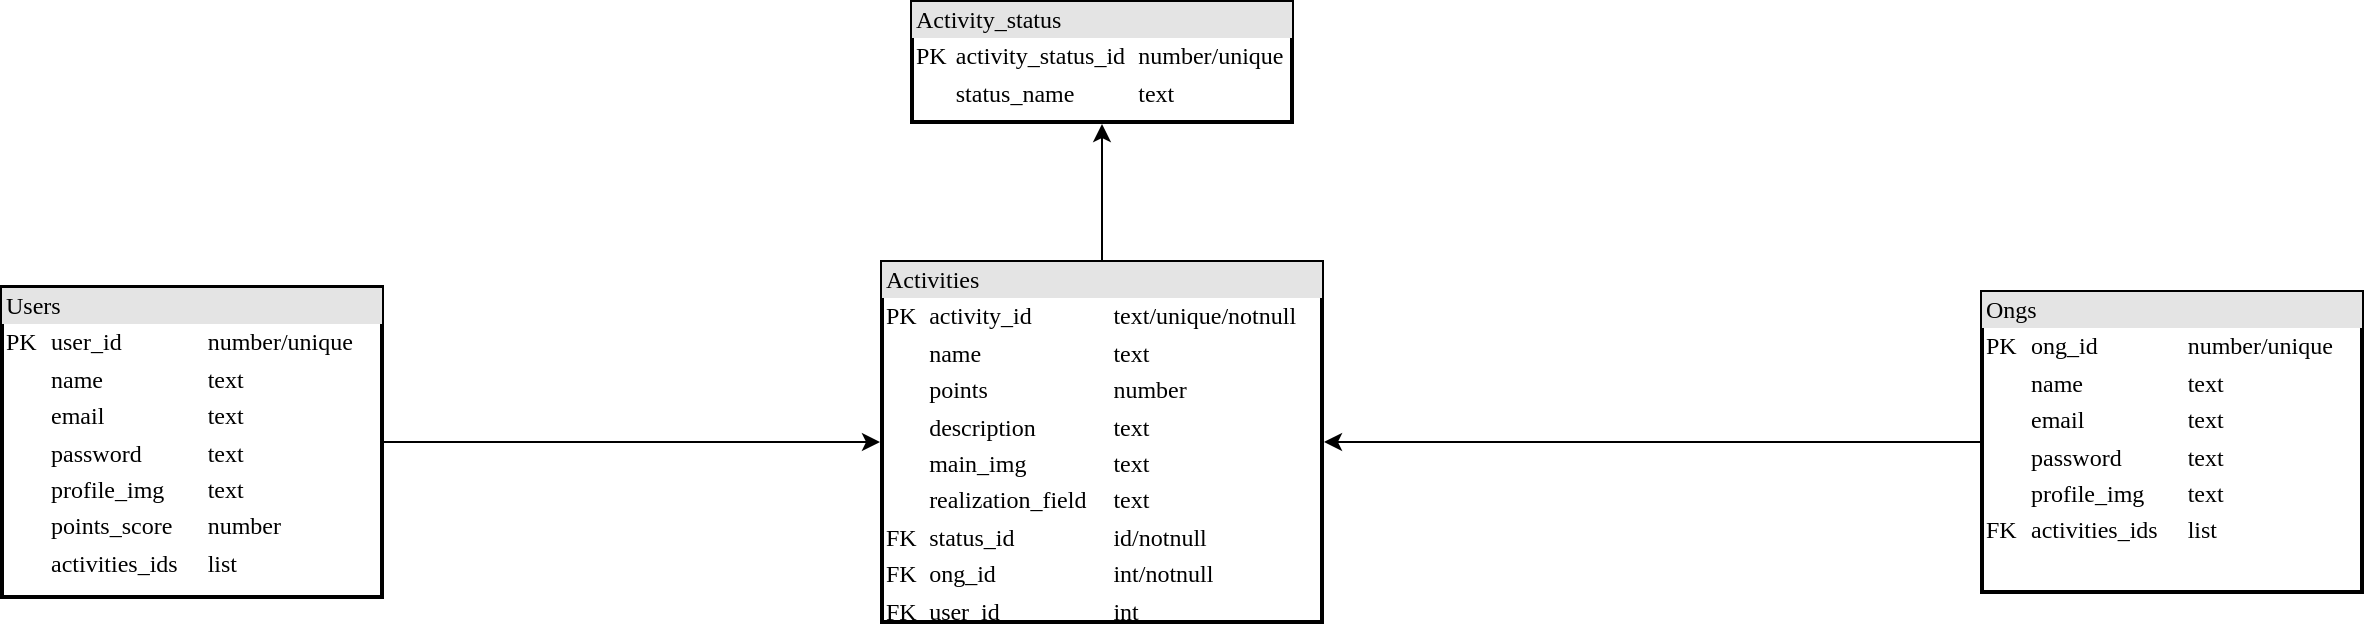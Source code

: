 <mxfile version="19.0.3" type="device"><diagram name="Page-1" id="2ca16b54-16f6-2749-3443-fa8db7711227"><mxGraphModel dx="827" dy="565" grid="1" gridSize="10" guides="1" tooltips="1" connect="1" arrows="1" fold="1" page="1" pageScale="1" pageWidth="1100" pageHeight="850" background="none" math="0" shadow="0"><root><mxCell id="0"/><mxCell id="1" parent="0"/><mxCell id="2ed32ef02a7f4228-19" style="edgeStyle=orthogonalEdgeStyle;html=1;dashed=1;labelBackgroundColor=none;startArrow=ERmandOne;endArrow=ERoneToMany;fontFamily=Verdana;fontSize=12;align=left;entryX=0;entryY=0.5;" parent="1" edge="1"><mxGeometry relative="1" as="geometry"><Array as="points"><mxPoint x="590" y="260"/><mxPoint x="710" y="260"/><mxPoint x="710" y="325"/></Array><mxPoint x="590" y="230" as="sourcePoint"/></mxGeometry></mxCell><mxCell id="2ed32ef02a7f4228-20" style="edgeStyle=orthogonalEdgeStyle;html=1;dashed=1;labelBackgroundColor=none;startArrow=ERmandOne;endArrow=ERoneToMany;fontFamily=Verdana;fontSize=12;align=left;" parent="1" edge="1"><mxGeometry relative="1" as="geometry"><mxPoint x="640" y="165" as="sourcePoint"/></mxGeometry></mxCell><mxCell id="2ed32ef02a7f4228-16" style="edgeStyle=orthogonalEdgeStyle;html=1;labelBackgroundColor=none;startArrow=ERmandOne;endArrow=ERoneToMany;fontFamily=Verdana;fontSize=12;align=left;" parent="1" edge="1"><mxGeometry relative="1" as="geometry"><mxPoint x="200" y="540" as="sourcePoint"/></mxGeometry></mxCell><mxCell id="2ed32ef02a7f4228-15" style="edgeStyle=orthogonalEdgeStyle;html=1;entryX=0.5;entryY=0;labelBackgroundColor=none;startArrow=ERmandOne;endArrow=ERoneToMany;fontFamily=Verdana;fontSize=12;align=left;" parent="1" edge="1"><mxGeometry relative="1" as="geometry"><mxPoint x="200" y="410" as="targetPoint"/></mxGeometry></mxCell><mxCell id="JL44rl4g1vEFvv_0FRTz-5" style="edgeStyle=orthogonalEdgeStyle;rounded=0;orthogonalLoop=1;jettySize=auto;html=1;entryX=1;entryY=0.5;entryDx=0;entryDy=0;" parent="1" source="2ed32ef02a7f4228-8" target="JL44rl4g1vEFvv_0FRTz-4" edge="1"><mxGeometry relative="1" as="geometry"/></mxCell><mxCell id="2ed32ef02a7f4228-8" value="&lt;div style=&quot;box-sizing: border-box ; width: 100% ; background: #e4e4e4 ; padding: 2px&quot;&gt;Ongs&lt;/div&gt;&lt;table style=&quot;width: 100% ; font-size: 1em&quot; cellpadding=&quot;2&quot; cellspacing=&quot;0&quot;&gt;&lt;tbody&gt;&lt;tr&gt;&lt;td&gt;PK&lt;/td&gt;&lt;td&gt;ong_id&lt;/td&gt;&lt;td&gt;number/unique&lt;/td&gt;&lt;/tr&gt;&lt;tr&gt;&lt;td&gt;&lt;br&gt;&lt;/td&gt;&lt;td&gt;name&lt;/td&gt;&lt;td&gt;text&lt;/td&gt;&lt;/tr&gt;&lt;tr&gt;&lt;td&gt;&lt;/td&gt;&lt;td&gt;email&lt;/td&gt;&lt;td&gt;text&lt;/td&gt;&lt;/tr&gt;&lt;tr&gt;&lt;td&gt;&lt;br&gt;&lt;/td&gt;&lt;td&gt;password&lt;br&gt;&lt;/td&gt;&lt;td&gt;text&lt;/td&gt;&lt;/tr&gt;&lt;tr&gt;&lt;td&gt;&lt;br&gt;&lt;/td&gt;&lt;td&gt;profile_img&lt;/td&gt;&lt;td&gt;text&lt;/td&gt;&lt;/tr&gt;&lt;tr&gt;&lt;td&gt;FK&lt;/td&gt;&lt;td&gt;activities_ids&lt;/td&gt;&lt;td&gt;list&lt;/td&gt;&lt;/tr&gt;&lt;/tbody&gt;&lt;/table&gt;" style="verticalAlign=top;align=left;overflow=fill;html=1;rounded=0;shadow=0;comic=0;labelBackgroundColor=none;strokeWidth=2;fontFamily=Verdana;fontSize=12;perimeterSpacing=1;" parent="1" vertex="1"><mxGeometry x="1130" y="425" width="190" height="150" as="geometry"/></mxCell><mxCell id="2ed32ef02a7f4228-21" style="edgeStyle=orthogonalEdgeStyle;html=1;entryX=0.5;entryY=0;dashed=1;labelBackgroundColor=none;startArrow=ERmandOne;endArrow=ERoneToMany;fontFamily=Verdana;fontSize=12;align=left;" parent="1" edge="1"><mxGeometry relative="1" as="geometry"><mxPoint x="920" y="450" as="sourcePoint"/></mxGeometry></mxCell><mxCell id="JL44rl4g1vEFvv_0FRTz-1" style="edgeStyle=orthogonalEdgeStyle;rounded=0;orthogonalLoop=1;jettySize=auto;html=1;exitX=0.5;exitY=1;exitDx=0;exitDy=0;" parent="1" source="2ed32ef02a7f4228-8" target="2ed32ef02a7f4228-8" edge="1"><mxGeometry relative="1" as="geometry"/></mxCell><mxCell id="JL44rl4g1vEFvv_0FRTz-7" style="edgeStyle=orthogonalEdgeStyle;rounded=0;orthogonalLoop=1;jettySize=auto;html=1;entryX=0;entryY=0.5;entryDx=0;entryDy=0;" parent="1" source="JL44rl4g1vEFvv_0FRTz-3" target="JL44rl4g1vEFvv_0FRTz-4" edge="1"><mxGeometry relative="1" as="geometry"/></mxCell><mxCell id="JL44rl4g1vEFvv_0FRTz-3" value="&lt;div style=&quot;box-sizing: border-box ; width: 100% ; background: #e4e4e4 ; padding: 2px&quot;&gt;Users&lt;/div&gt;&lt;table style=&quot;width: 100% ; font-size: 1em&quot; cellpadding=&quot;2&quot; cellspacing=&quot;0&quot;&gt;&lt;tbody&gt;&lt;tr&gt;&lt;td&gt;PK&lt;/td&gt;&lt;td&gt;user_id&lt;/td&gt;&lt;td&gt;number/unique&lt;/td&gt;&lt;/tr&gt;&lt;tr&gt;&lt;td&gt;&lt;br&gt;&lt;/td&gt;&lt;td&gt;name&lt;/td&gt;&lt;td&gt;text&lt;/td&gt;&lt;/tr&gt;&lt;tr&gt;&lt;td&gt;&lt;/td&gt;&lt;td&gt;email&lt;/td&gt;&lt;td&gt;text&lt;/td&gt;&lt;/tr&gt;&lt;tr&gt;&lt;td&gt;&lt;br&gt;&lt;/td&gt;&lt;td&gt;password&lt;br&gt;&lt;/td&gt;&lt;td&gt;text&lt;/td&gt;&lt;/tr&gt;&lt;tr&gt;&lt;td&gt;&lt;/td&gt;&lt;td&gt;profile_img&lt;/td&gt;&lt;td&gt;text&lt;/td&gt;&lt;/tr&gt;&lt;tr&gt;&lt;td&gt;&lt;br&gt;&lt;/td&gt;&lt;td&gt;points_score&lt;/td&gt;&lt;td&gt;number&lt;/td&gt;&lt;/tr&gt;&lt;tr&gt;&lt;td&gt;&lt;br&gt;&lt;/td&gt;&lt;td&gt;activities_ids&lt;/td&gt;&lt;td&gt;list&lt;/td&gt;&lt;/tr&gt;&lt;/tbody&gt;&lt;/table&gt;" style="verticalAlign=top;align=left;overflow=fill;html=1;rounded=0;shadow=0;comic=0;labelBackgroundColor=none;strokeWidth=2;fontFamily=Verdana;fontSize=12;perimeterSpacing=1;" parent="1" vertex="1"><mxGeometry x="140" y="422.5" width="190" height="155" as="geometry"/></mxCell><mxCell id="JL44rl4g1vEFvv_0FRTz-10" style="edgeStyle=orthogonalEdgeStyle;rounded=0;orthogonalLoop=1;jettySize=auto;html=1;entryX=0.5;entryY=1;entryDx=0;entryDy=0;" parent="1" source="JL44rl4g1vEFvv_0FRTz-4" target="JL44rl4g1vEFvv_0FRTz-9" edge="1"><mxGeometry relative="1" as="geometry"/></mxCell><mxCell id="JL44rl4g1vEFvv_0FRTz-4" value="&lt;div style=&quot;box-sizing: border-box ; width: 100% ; background: #e4e4e4 ; padding: 2px&quot;&gt;Activities&lt;/div&gt;&lt;table style=&quot;width: 100% ; font-size: 1em&quot; cellpadding=&quot;2&quot; cellspacing=&quot;0&quot;&gt;&lt;tbody&gt;&lt;tr&gt;&lt;td&gt;PK&lt;/td&gt;&lt;td&gt;activity_id&lt;/td&gt;&lt;td&gt;text/unique/notnull&lt;/td&gt;&lt;/tr&gt;&lt;tr&gt;&lt;td&gt;&lt;br&gt;&lt;/td&gt;&lt;td&gt;name&lt;/td&gt;&lt;td&gt;text&lt;/td&gt;&lt;/tr&gt;&lt;tr&gt;&lt;td&gt;&lt;br&gt;&lt;/td&gt;&lt;td&gt;points&lt;/td&gt;&lt;td&gt;number&lt;/td&gt;&lt;/tr&gt;&lt;tr&gt;&lt;td&gt;&lt;/td&gt;&lt;td&gt;description&lt;/td&gt;&lt;td&gt;text&lt;/td&gt;&lt;/tr&gt;&lt;tr&gt;&lt;td&gt;&lt;br&gt;&lt;/td&gt;&lt;td&gt;main_img&lt;/td&gt;&lt;td&gt;text&lt;/td&gt;&lt;/tr&gt;&lt;tr&gt;&lt;td&gt;&lt;br&gt;&lt;/td&gt;&lt;td&gt;realization_field&lt;/td&gt;&lt;td&gt;text&lt;/td&gt;&lt;/tr&gt;&lt;tr&gt;&lt;td&gt;FK&lt;/td&gt;&lt;td&gt;status_id&lt;/td&gt;&lt;td&gt;id/notnull&lt;/td&gt;&lt;/tr&gt;&lt;tr&gt;&lt;td&gt;FK&lt;/td&gt;&lt;td&gt;ong_id&lt;/td&gt;&lt;td&gt;int/notnull&lt;/td&gt;&lt;/tr&gt;&lt;tr&gt;&lt;td&gt;FK&lt;/td&gt;&lt;td&gt;user_id&lt;/td&gt;&lt;td&gt;int&lt;/td&gt;&lt;/tr&gt;&lt;/tbody&gt;&lt;/table&gt;" style="verticalAlign=top;align=left;overflow=fill;html=1;rounded=0;shadow=0;comic=0;labelBackgroundColor=none;strokeWidth=2;fontFamily=Verdana;fontSize=12;perimeterSpacing=1;" parent="1" vertex="1"><mxGeometry x="580" y="410" width="220" height="180" as="geometry"/></mxCell><mxCell id="JL44rl4g1vEFvv_0FRTz-9" value="&lt;div style=&quot;box-sizing: border-box ; width: 100% ; background: #e4e4e4 ; padding: 2px&quot;&gt;Activity_status&lt;/div&gt;&lt;table style=&quot;width: 100% ; font-size: 1em&quot; cellpadding=&quot;2&quot; cellspacing=&quot;0&quot;&gt;&lt;tbody&gt;&lt;tr&gt;&lt;td&gt;PK&lt;/td&gt;&lt;td&gt;activity_status_id&lt;/td&gt;&lt;td&gt;number/unique&lt;/td&gt;&lt;/tr&gt;&lt;tr&gt;&lt;td&gt;&lt;br&gt;&lt;/td&gt;&lt;td&gt;status_name&lt;/td&gt;&lt;td&gt;text&lt;/td&gt;&lt;/tr&gt;&lt;tr&gt;&lt;td&gt;&lt;br&gt;&lt;/td&gt;&lt;td&gt;&lt;/td&gt;&lt;td&gt;&lt;br&gt;&lt;/td&gt;&lt;/tr&gt;&lt;/tbody&gt;&lt;/table&gt;" style="verticalAlign=top;align=left;overflow=fill;html=1;rounded=0;shadow=0;comic=0;labelBackgroundColor=none;strokeWidth=2;fontFamily=Verdana;fontSize=12;perimeterSpacing=1;" parent="1" vertex="1"><mxGeometry x="595" y="280" width="190" height="60" as="geometry"/></mxCell></root></mxGraphModel></diagram></mxfile>